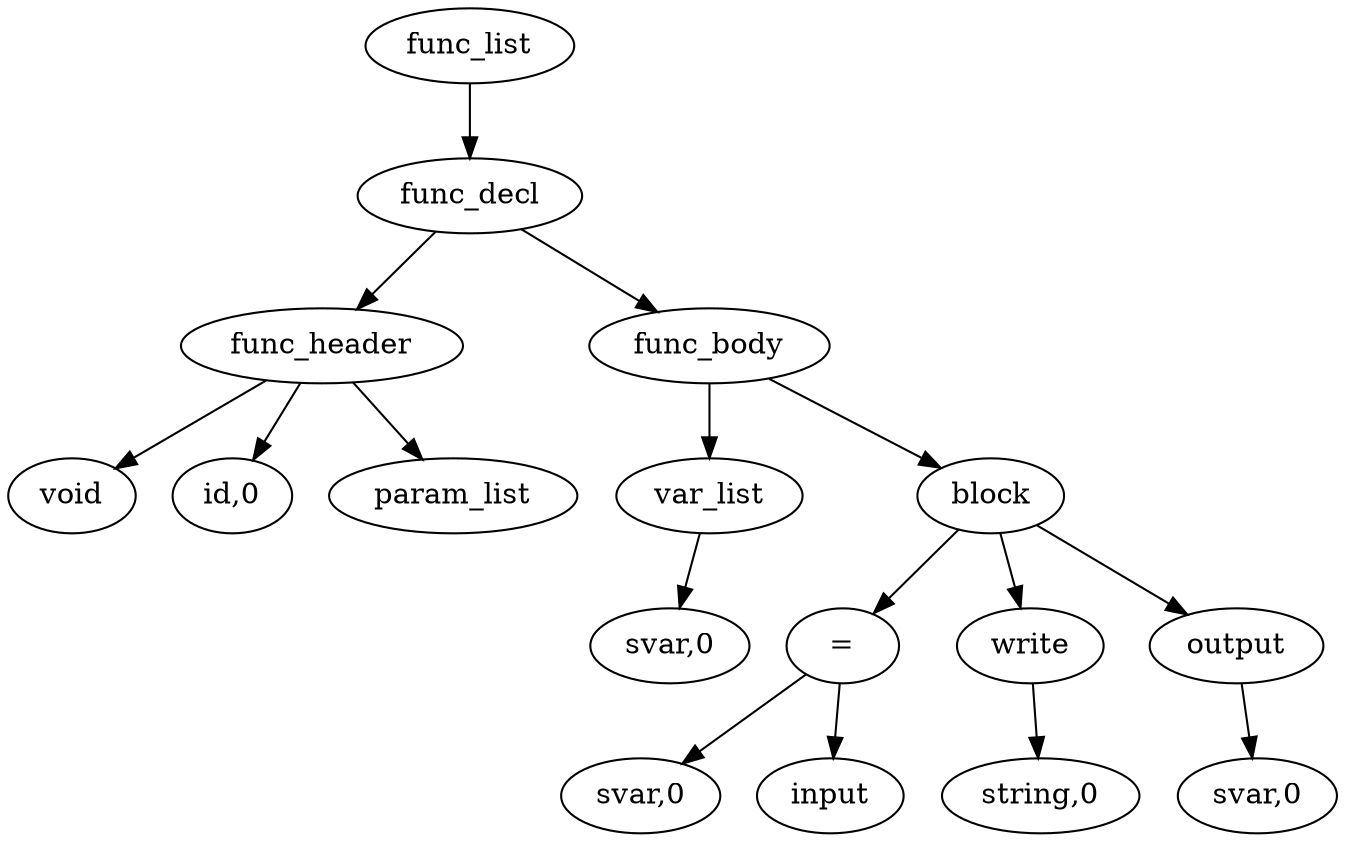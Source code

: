 digraph {
graph [ordering="out"];
node0[label="func_list"];
node1[label="func_decl"];
node2[label="func_header"];
node3[label="void"];
node2 -> node3;
node4[label="id,0"];
node2 -> node4;
node5[label="param_list"];
node2 -> node5;
node1 -> node2;
node6[label="func_body"];
node7[label="var_list"];
node8[label="svar,0"];
node7 -> node8;
node6 -> node7;
node9[label="block"];
node10[label="="];
node11[label="svar,0"];
node10 -> node11;
node12[label="input"];
node10 -> node12;
node9 -> node10;
node13[label="write"];
node14[label="string,0"];
node13 -> node14;
node9 -> node13;
node15[label="output"];
node16[label="svar,0"];
node15 -> node16;
node9 -> node15;
node6 -> node9;
node1 -> node6;
node0 -> node1;
}
